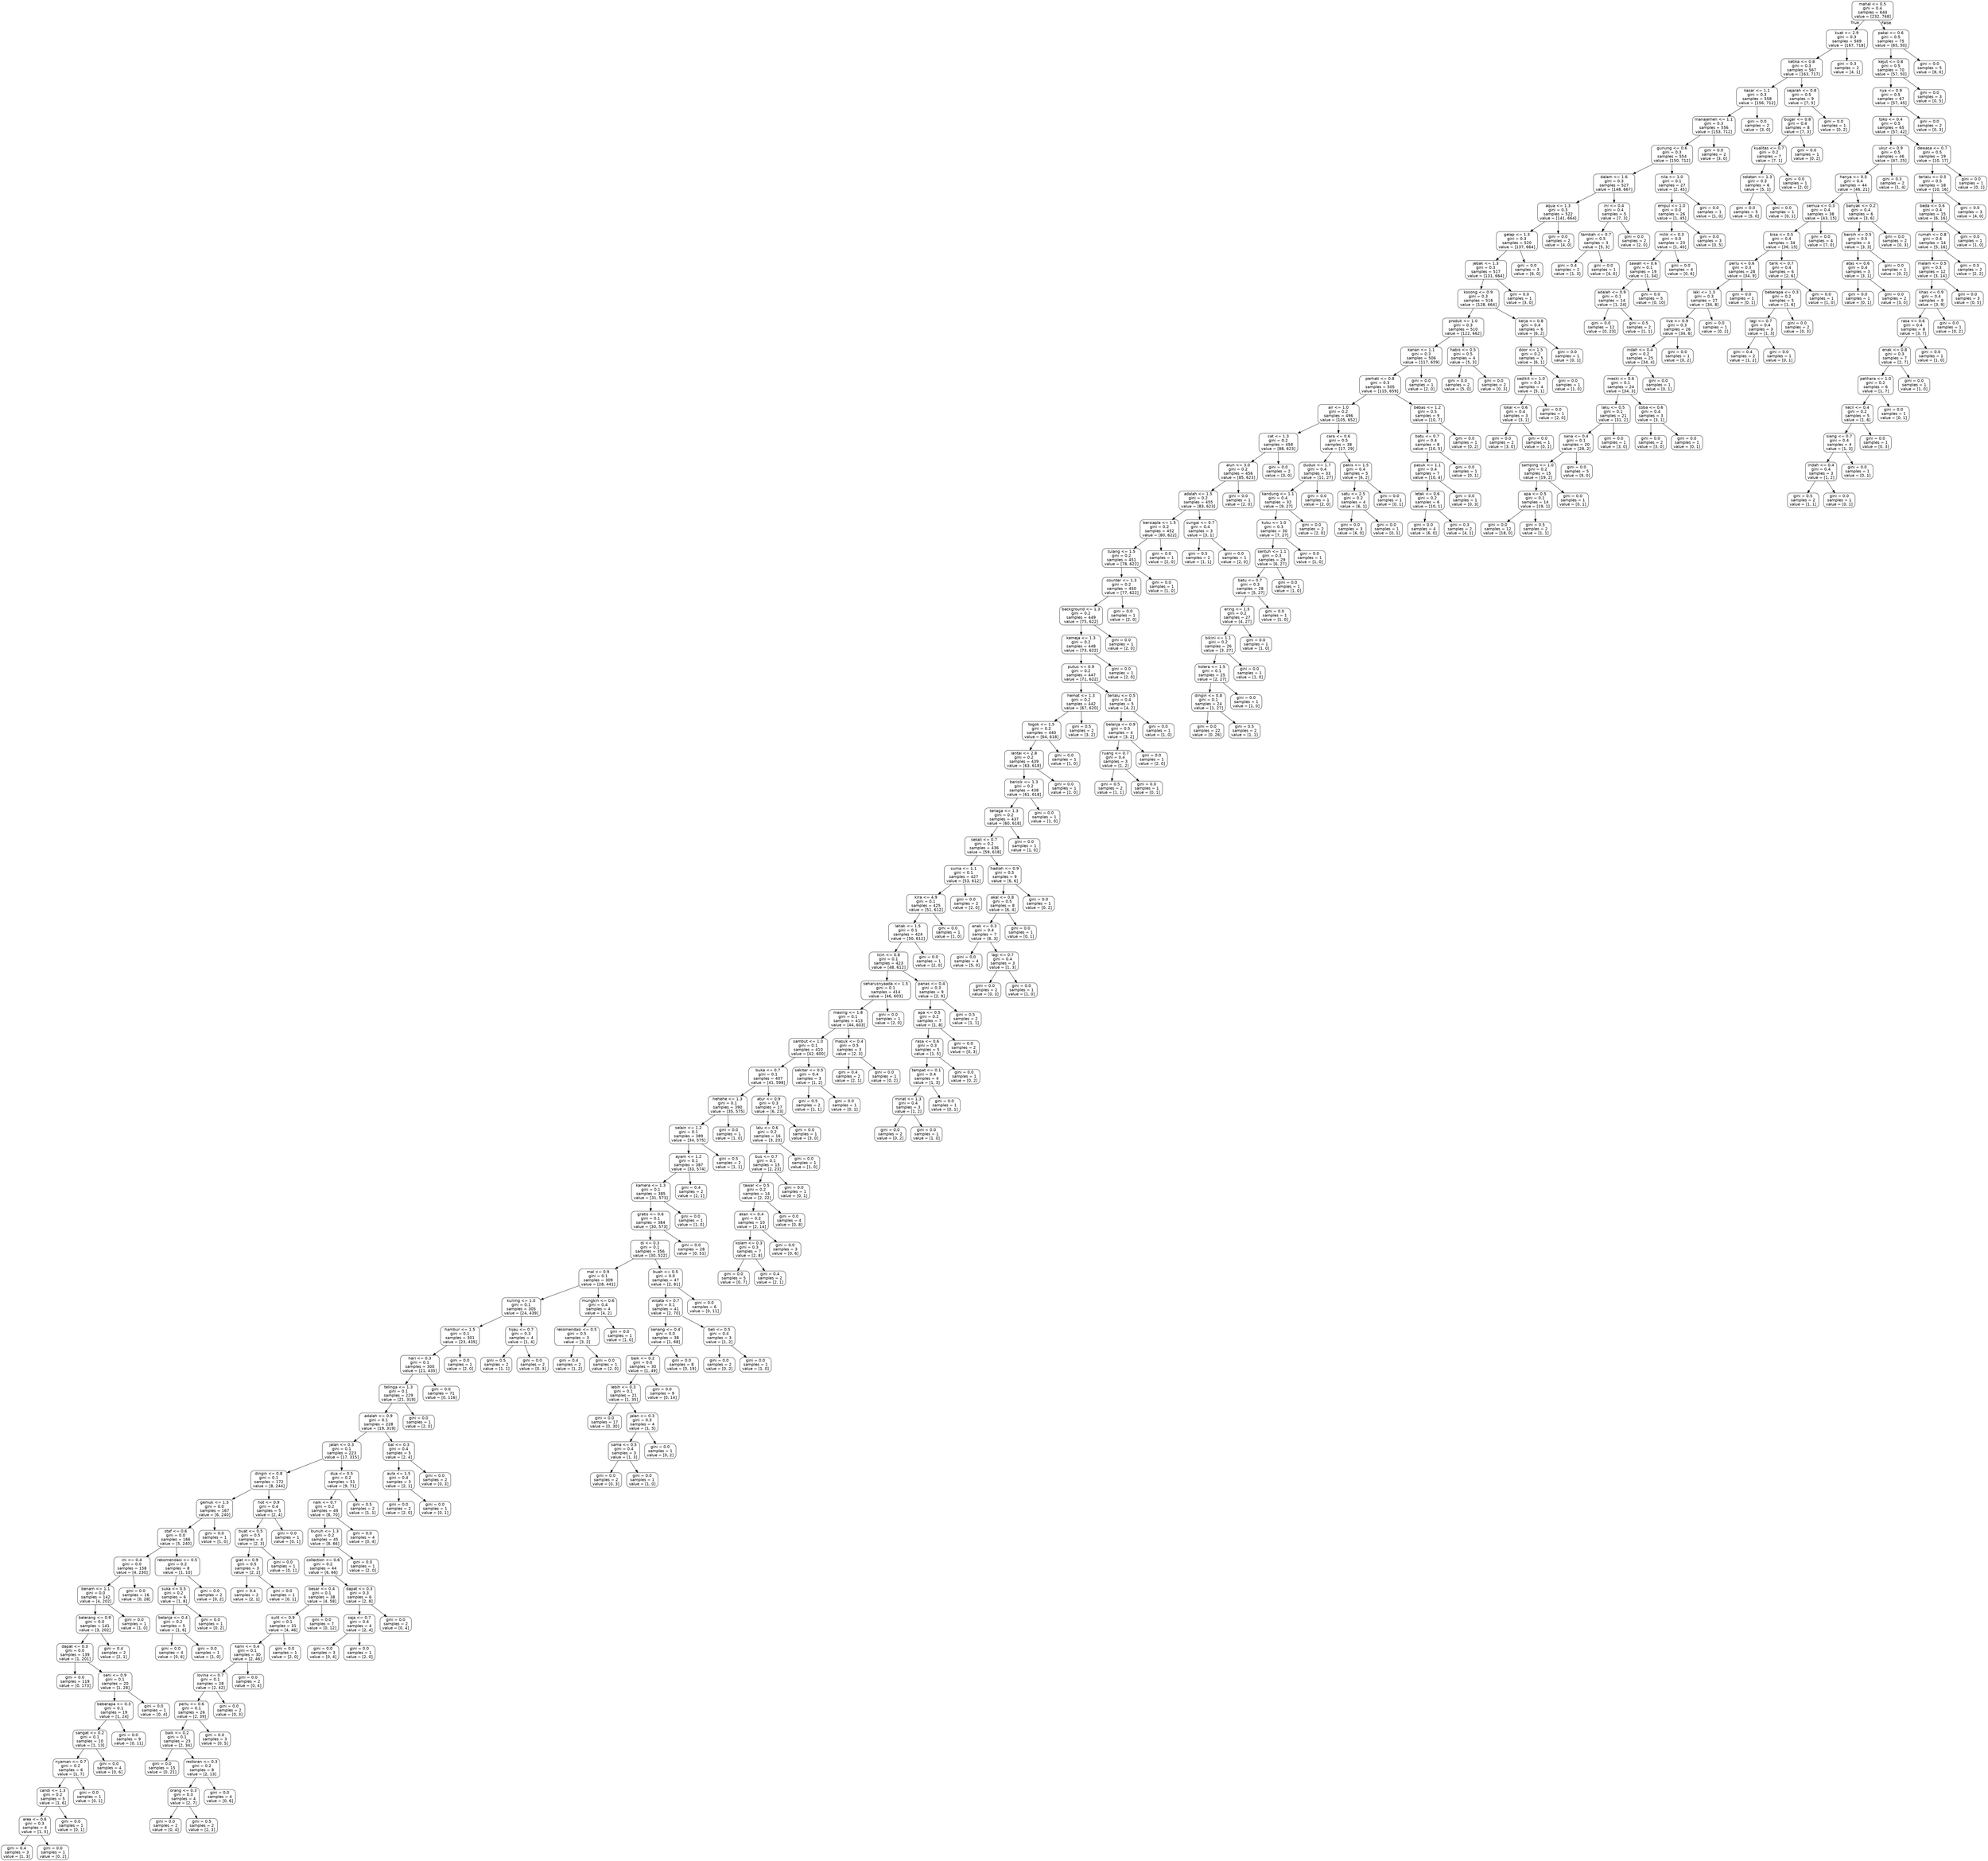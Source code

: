 digraph Tree {
node [shape=box, style="rounded", color="black", fontname=helvetica] ;
edge [fontname=helvetica] ;
0 [label="mahal <= 0.5\ngini = 0.4\nsamples = 644\nvalue = [232, 768]"] ;
1 [label="kuat <= 2.9\ngini = 0.3\nsamples = 569\nvalue = [167, 718]"] ;
0 -> 1 [labeldistance=2.5, labelangle=45, headlabel="True"] ;
2 [label="ketika <= 0.8\ngini = 0.3\nsamples = 567\nvalue = [163, 717]"] ;
1 -> 2 ;
3 [label="kasar <= 1.1\ngini = 0.3\nsamples = 558\nvalue = [156, 712]"] ;
2 -> 3 ;
4 [label="manajemen <= 1.1\ngini = 0.3\nsamples = 556\nvalue = [153, 712]"] ;
3 -> 4 ;
5 [label="gunung <= 0.6\ngini = 0.3\nsamples = 554\nvalue = [150, 712]"] ;
4 -> 5 ;
6 [label="dalam <= 1.6\ngini = 0.3\nsamples = 527\nvalue = [148, 667]"] ;
5 -> 6 ;
7 [label="aqua <= 1.3\ngini = 0.3\nsamples = 522\nvalue = [141, 664]"] ;
6 -> 7 ;
8 [label="gelap <= 1.3\ngini = 0.3\nsamples = 520\nvalue = [137, 664]"] ;
7 -> 8 ;
9 [label="jebak <= 1.3\ngini = 0.3\nsamples = 517\nvalue = [131, 664]"] ;
8 -> 9 ;
10 [label="kosong <= 0.9\ngini = 0.3\nsamples = 516\nvalue = [128, 664]"] ;
9 -> 10 ;
11 [label="produk <= 1.0\ngini = 0.3\nsamples = 510\nvalue = [122, 662]"] ;
10 -> 11 ;
12 [label="kanan <= 1.1\ngini = 0.3\nsamples = 506\nvalue = [117, 659]"] ;
11 -> 12 ;
13 [label="perhati <= 0.8\ngini = 0.3\nsamples = 505\nvalue = [115, 659]"] ;
12 -> 13 ;
14 [label="air <= 1.0\ngini = 0.2\nsamples = 496\nvalue = [105, 652]"] ;
13 -> 14 ;
15 [label="cat <= 1.3\ngini = 0.2\nsamples = 458\nvalue = [88, 623]"] ;
14 -> 15 ;
16 [label="alun <= 3.0\ngini = 0.2\nsamples = 456\nvalue = [85, 623]"] ;
15 -> 16 ;
17 [label="adalah <= 1.5\ngini = 0.2\nsamples = 455\nvalue = [83, 623]"] ;
16 -> 17 ;
18 [label="bersiapla <= 1.5\ngini = 0.2\nsamples = 452\nvalue = [80, 622]"] ;
17 -> 18 ;
19 [label="tulang <= 1.5\ngini = 0.2\nsamples = 451\nvalue = [78, 622]"] ;
18 -> 19 ;
20 [label="counter <= 1.3\ngini = 0.2\nsamples = 450\nvalue = [77, 622]"] ;
19 -> 20 ;
21 [label="background <= 1.3\ngini = 0.2\nsamples = 449\nvalue = [75, 622]"] ;
20 -> 21 ;
22 [label="kemeja <= 1.3\ngini = 0.2\nsamples = 448\nvalue = [73, 622]"] ;
21 -> 22 ;
23 [label="putus <= 0.9\ngini = 0.2\nsamples = 447\nvalue = [71, 622]"] ;
22 -> 23 ;
24 [label="hemat <= 1.3\ngini = 0.2\nsamples = 442\nvalue = [67, 620]"] ;
23 -> 24 ;
25 [label="togok <= 1.5\ngini = 0.2\nsamples = 440\nvalue = [64, 618]"] ;
24 -> 25 ;
26 [label="lantai <= 2.8\ngini = 0.2\nsamples = 439\nvalue = [63, 618]"] ;
25 -> 26 ;
27 [label="berisik <= 1.3\ngini = 0.2\nsamples = 438\nvalue = [61, 618]"] ;
26 -> 27 ;
28 [label="tenaga <= 1.3\ngini = 0.2\nsamples = 437\nvalue = [60, 618]"] ;
27 -> 28 ;
29 [label="sekali <= 0.7\ngini = 0.2\nsamples = 436\nvalue = [59, 618]"] ;
28 -> 29 ;
30 [label="cuma <= 1.1\ngini = 0.1\nsamples = 427\nvalue = [53, 612]"] ;
29 -> 30 ;
31 [label="kira <= 4.9\ngini = 0.1\nsamples = 425\nvalue = [51, 612]"] ;
30 -> 31 ;
32 [label="lahak <= 1.5\ngini = 0.1\nsamples = 424\nvalue = [50, 612]"] ;
31 -> 32 ;
33 [label="licin <= 0.8\ngini = 0.1\nsamples = 423\nvalue = [48, 612]"] ;
32 -> 33 ;
34 [label="seharusnyaada <= 1.5\ngini = 0.1\nsamples = 414\nvalue = [46, 603]"] ;
33 -> 34 ;
35 [label="masing <= 1.8\ngini = 0.1\nsamples = 413\nvalue = [44, 603]"] ;
34 -> 35 ;
36 [label="sambut <= 1.0\ngini = 0.1\nsamples = 410\nvalue = [42, 600]"] ;
35 -> 36 ;
37 [label="buka <= 0.7\ngini = 0.1\nsamples = 407\nvalue = [41, 598]"] ;
36 -> 37 ;
38 [label="hehehe <= 1.3\ngini = 0.1\nsamples = 390\nvalue = [35, 575]"] ;
37 -> 38 ;
39 [label="selain <= 1.2\ngini = 0.1\nsamples = 389\nvalue = [34, 575]"] ;
38 -> 39 ;
40 [label="ayam <= 1.2\ngini = 0.1\nsamples = 387\nvalue = [33, 574]"] ;
39 -> 40 ;
41 [label="kamera <= 1.3\ngini = 0.1\nsamples = 385\nvalue = [31, 573]"] ;
40 -> 41 ;
42 [label="gratis <= 0.6\ngini = 0.1\nsamples = 384\nvalue = [30, 573]"] ;
41 -> 42 ;
43 [label="di <= 0.3\ngini = 0.1\nsamples = 356\nvalue = [30, 522]"] ;
42 -> 43 ;
44 [label="mal <= 0.9\ngini = 0.1\nsamples = 309\nvalue = [28, 441]"] ;
43 -> 44 ;
45 [label="kuning <= 1.0\ngini = 0.1\nsamples = 305\nvalue = [24, 439]"] ;
44 -> 45 ;
46 [label="hambur <= 1.5\ngini = 0.1\nsamples = 301\nvalue = [23, 435]"] ;
45 -> 46 ;
47 [label="hari <= 0.3\ngini = 0.1\nsamples = 300\nvalue = [21, 435]"] ;
46 -> 47 ;
48 [label="telinga <= 1.3\ngini = 0.1\nsamples = 229\nvalue = [21, 319]"] ;
47 -> 48 ;
49 [label="adalah <= 0.9\ngini = 0.1\nsamples = 228\nvalue = [19, 319]"] ;
48 -> 49 ;
50 [label="jalan <= 0.3\ngini = 0.1\nsamples = 223\nvalue = [17, 315]"] ;
49 -> 50 ;
51 [label="dingin <= 0.8\ngini = 0.1\nsamples = 172\nvalue = [8, 244]"] ;
50 -> 51 ;
52 [label="gemuk <= 1.5\ngini = 0.0\nsamples = 167\nvalue = [6, 240]"] ;
51 -> 52 ;
53 [label="staf <= 0.6\ngini = 0.0\nsamples = 166\nvalue = [5, 240]"] ;
52 -> 53 ;
54 [label="ini <= 0.4\ngini = 0.0\nsamples = 158\nvalue = [4, 230]"] ;
53 -> 54 ;
55 [label="benam <= 1.1\ngini = 0.0\nsamples = 142\nvalue = [4, 202]"] ;
54 -> 55 ;
56 [label="belerang <= 0.9\ngini = 0.0\nsamples = 141\nvalue = [3, 202]"] ;
55 -> 56 ;
57 [label="dapat <= 0.3\ngini = 0.0\nsamples = 139\nvalue = [1, 201]"] ;
56 -> 57 ;
58 [label="gini = 0.0\nsamples = 119\nvalue = [0, 173]"] ;
57 -> 58 ;
59 [label="seni <= 0.9\ngini = 0.1\nsamples = 20\nvalue = [1, 28]"] ;
57 -> 59 ;
60 [label="beberapa <= 0.3\ngini = 0.1\nsamples = 19\nvalue = [1, 24]"] ;
59 -> 60 ;
61 [label="sangat <= 0.2\ngini = 0.1\nsamples = 10\nvalue = [1, 13]"] ;
60 -> 61 ;
62 [label="nyaman <= 0.7\ngini = 0.2\nsamples = 6\nvalue = [1, 7]"] ;
61 -> 62 ;
63 [label="candi <= 1.3\ngini = 0.2\nsamples = 5\nvalue = [1, 6]"] ;
62 -> 63 ;
64 [label="area <= 0.6\ngini = 0.3\nsamples = 4\nvalue = [1, 5]"] ;
63 -> 64 ;
65 [label="gini = 0.4\nsamples = 3\nvalue = [1, 3]"] ;
64 -> 65 ;
66 [label="gini = 0.0\nsamples = 1\nvalue = [0, 2]"] ;
64 -> 66 ;
67 [label="gini = 0.0\nsamples = 1\nvalue = [0, 1]"] ;
63 -> 67 ;
68 [label="gini = 0.0\nsamples = 1\nvalue = [0, 1]"] ;
62 -> 68 ;
69 [label="gini = 0.0\nsamples = 4\nvalue = [0, 6]"] ;
61 -> 69 ;
70 [label="gini = 0.0\nsamples = 9\nvalue = [0, 11]"] ;
60 -> 70 ;
71 [label="gini = 0.0\nsamples = 1\nvalue = [0, 4]"] ;
59 -> 71 ;
72 [label="gini = 0.4\nsamples = 2\nvalue = [2, 1]"] ;
56 -> 72 ;
73 [label="gini = 0.0\nsamples = 1\nvalue = [1, 0]"] ;
55 -> 73 ;
74 [label="gini = 0.0\nsamples = 16\nvalue = [0, 28]"] ;
54 -> 74 ;
75 [label="rekomendasi <= 0.5\ngini = 0.2\nsamples = 8\nvalue = [1, 10]"] ;
53 -> 75 ;
76 [label="suka <= 0.5\ngini = 0.2\nsamples = 6\nvalue = [1, 8]"] ;
75 -> 76 ;
77 [label="belanja <= 0.4\ngini = 0.2\nsamples = 5\nvalue = [1, 6]"] ;
76 -> 77 ;
78 [label="gini = 0.0\nsamples = 4\nvalue = [0, 6]"] ;
77 -> 78 ;
79 [label="gini = 0.0\nsamples = 1\nvalue = [1, 0]"] ;
77 -> 79 ;
80 [label="gini = 0.0\nsamples = 1\nvalue = [0, 2]"] ;
76 -> 80 ;
81 [label="gini = 0.0\nsamples = 2\nvalue = [0, 2]"] ;
75 -> 81 ;
82 [label="gini = 0.0\nsamples = 1\nvalue = [1, 0]"] ;
52 -> 82 ;
83 [label="hot <= 0.9\ngini = 0.4\nsamples = 5\nvalue = [2, 4]"] ;
51 -> 83 ;
84 [label="buat <= 0.5\ngini = 0.5\nsamples = 4\nvalue = [2, 3]"] ;
83 -> 84 ;
85 [label="giat <= 0.9\ngini = 0.5\nsamples = 3\nvalue = [2, 2]"] ;
84 -> 85 ;
86 [label="gini = 0.4\nsamples = 2\nvalue = [2, 1]"] ;
85 -> 86 ;
87 [label="gini = 0.0\nsamples = 1\nvalue = [0, 1]"] ;
85 -> 87 ;
88 [label="gini = 0.0\nsamples = 1\nvalue = [0, 1]"] ;
84 -> 88 ;
89 [label="gini = 0.0\nsamples = 1\nvalue = [0, 1]"] ;
83 -> 89 ;
90 [label="dua <= 0.5\ngini = 0.2\nsamples = 51\nvalue = [9, 71]"] ;
50 -> 90 ;
91 [label="naik <= 0.7\ngini = 0.2\nsamples = 49\nvalue = [8, 70]"] ;
90 -> 91 ;
92 [label="bunuh <= 1.3\ngini = 0.2\nsamples = 45\nvalue = [8, 66]"] ;
91 -> 92 ;
93 [label="collection <= 0.6\ngini = 0.2\nsamples = 44\nvalue = [6, 66]"] ;
92 -> 93 ;
94 [label="besar <= 0.4\ngini = 0.1\nsamples = 38\nvalue = [4, 58]"] ;
93 -> 94 ;
95 [label="sulit <= 0.9\ngini = 0.1\nsamples = 31\nvalue = [4, 46]"] ;
94 -> 95 ;
96 [label="kami <= 0.4\ngini = 0.1\nsamples = 30\nvalue = [2, 46]"] ;
95 -> 96 ;
97 [label="lovina <= 0.7\ngini = 0.1\nsamples = 28\nvalue = [2, 42]"] ;
96 -> 97 ;
98 [label="perlu <= 0.6\ngini = 0.1\nsamples = 26\nvalue = [2, 39]"] ;
97 -> 98 ;
99 [label="baik <= 0.2\ngini = 0.1\nsamples = 23\nvalue = [2, 34]"] ;
98 -> 99 ;
100 [label="gini = 0.0\nsamples = 15\nvalue = [0, 21]"] ;
99 -> 100 ;
101 [label="restoran <= 0.3\ngini = 0.2\nsamples = 8\nvalue = [2, 13]"] ;
99 -> 101 ;
102 [label="orang <= 0.3\ngini = 0.3\nsamples = 4\nvalue = [2, 7]"] ;
101 -> 102 ;
103 [label="gini = 0.0\nsamples = 2\nvalue = [0, 4]"] ;
102 -> 103 ;
104 [label="gini = 0.5\nsamples = 2\nvalue = [2, 3]"] ;
102 -> 104 ;
105 [label="gini = 0.0\nsamples = 4\nvalue = [0, 6]"] ;
101 -> 105 ;
106 [label="gini = 0.0\nsamples = 3\nvalue = [0, 5]"] ;
98 -> 106 ;
107 [label="gini = 0.0\nsamples = 2\nvalue = [0, 3]"] ;
97 -> 107 ;
108 [label="gini = 0.0\nsamples = 2\nvalue = [0, 4]"] ;
96 -> 108 ;
109 [label="gini = 0.0\nsamples = 1\nvalue = [2, 0]"] ;
95 -> 109 ;
110 [label="gini = 0.0\nsamples = 7\nvalue = [0, 12]"] ;
94 -> 110 ;
111 [label="dapat <= 0.3\ngini = 0.3\nsamples = 6\nvalue = [2, 8]"] ;
93 -> 111 ;
112 [label="saja <= 0.7\ngini = 0.4\nsamples = 4\nvalue = [2, 4]"] ;
111 -> 112 ;
113 [label="gini = 0.0\nsamples = 3\nvalue = [0, 4]"] ;
112 -> 113 ;
114 [label="gini = 0.0\nsamples = 1\nvalue = [2, 0]"] ;
112 -> 114 ;
115 [label="gini = 0.0\nsamples = 2\nvalue = [0, 4]"] ;
111 -> 115 ;
116 [label="gini = 0.0\nsamples = 1\nvalue = [2, 0]"] ;
92 -> 116 ;
117 [label="gini = 0.0\nsamples = 4\nvalue = [0, 4]"] ;
91 -> 117 ;
118 [label="gini = 0.5\nsamples = 2\nvalue = [1, 1]"] ;
90 -> 118 ;
119 [label="bal <= 0.3\ngini = 0.4\nsamples = 5\nvalue = [2, 4]"] ;
49 -> 119 ;
120 [label="aula <= 1.5\ngini = 0.4\nsamples = 3\nvalue = [2, 1]"] ;
119 -> 120 ;
121 [label="gini = 0.0\nsamples = 2\nvalue = [2, 0]"] ;
120 -> 121 ;
122 [label="gini = 0.0\nsamples = 1\nvalue = [0, 1]"] ;
120 -> 122 ;
123 [label="gini = 0.0\nsamples = 2\nvalue = [0, 3]"] ;
119 -> 123 ;
124 [label="gini = 0.0\nsamples = 1\nvalue = [2, 0]"] ;
48 -> 124 ;
125 [label="gini = 0.0\nsamples = 71\nvalue = [0, 116]"] ;
47 -> 125 ;
126 [label="gini = 0.0\nsamples = 1\nvalue = [2, 0]"] ;
46 -> 126 ;
127 [label="hijau <= 0.7\ngini = 0.3\nsamples = 4\nvalue = [1, 4]"] ;
45 -> 127 ;
128 [label="gini = 0.5\nsamples = 2\nvalue = [1, 1]"] ;
127 -> 128 ;
129 [label="gini = 0.0\nsamples = 2\nvalue = [0, 3]"] ;
127 -> 129 ;
130 [label="mungkin <= 0.6\ngini = 0.4\nsamples = 4\nvalue = [4, 2]"] ;
44 -> 130 ;
131 [label="rekomendasi <= 0.5\ngini = 0.5\nsamples = 3\nvalue = [3, 2]"] ;
130 -> 131 ;
132 [label="gini = 0.4\nsamples = 2\nvalue = [1, 2]"] ;
131 -> 132 ;
133 [label="gini = 0.0\nsamples = 1\nvalue = [2, 0]"] ;
131 -> 133 ;
134 [label="gini = 0.0\nsamples = 1\nvalue = [1, 0]"] ;
130 -> 134 ;
135 [label="buah <= 0.5\ngini = 0.0\nsamples = 47\nvalue = [2, 81]"] ;
43 -> 135 ;
136 [label="wisata <= 0.7\ngini = 0.1\nsamples = 41\nvalue = [2, 70]"] ;
135 -> 136 ;
137 [label="senang <= 0.4\ngini = 0.0\nsamples = 38\nvalue = [1, 68]"] ;
136 -> 137 ;
138 [label="baik <= 0.2\ngini = 0.0\nsamples = 30\nvalue = [1, 49]"] ;
137 -> 138 ;
139 [label="lebih <= 0.3\ngini = 0.1\nsamples = 21\nvalue = [1, 35]"] ;
138 -> 139 ;
140 [label="gini = 0.0\nsamples = 17\nvalue = [0, 30]"] ;
139 -> 140 ;
141 [label="jalan <= 0.3\ngini = 0.3\nsamples = 4\nvalue = [1, 5]"] ;
139 -> 141 ;
142 [label="sama <= 0.5\ngini = 0.4\nsamples = 3\nvalue = [1, 3]"] ;
141 -> 142 ;
143 [label="gini = 0.0\nsamples = 2\nvalue = [0, 3]"] ;
142 -> 143 ;
144 [label="gini = 0.0\nsamples = 1\nvalue = [1, 0]"] ;
142 -> 144 ;
145 [label="gini = 0.0\nsamples = 1\nvalue = [0, 2]"] ;
141 -> 145 ;
146 [label="gini = 0.0\nsamples = 9\nvalue = [0, 14]"] ;
138 -> 146 ;
147 [label="gini = 0.0\nsamples = 8\nvalue = [0, 19]"] ;
137 -> 147 ;
148 [label="beli <= 0.5\ngini = 0.4\nsamples = 3\nvalue = [1, 2]"] ;
136 -> 148 ;
149 [label="gini = 0.0\nsamples = 2\nvalue = [0, 2]"] ;
148 -> 149 ;
150 [label="gini = 0.0\nsamples = 1\nvalue = [1, 0]"] ;
148 -> 150 ;
151 [label="gini = 0.0\nsamples = 6\nvalue = [0, 11]"] ;
135 -> 151 ;
152 [label="gini = 0.0\nsamples = 28\nvalue = [0, 51]"] ;
42 -> 152 ;
153 [label="gini = 0.0\nsamples = 1\nvalue = [1, 0]"] ;
41 -> 153 ;
154 [label="gini = 0.4\nsamples = 2\nvalue = [2, 1]"] ;
40 -> 154 ;
155 [label="gini = 0.5\nsamples = 2\nvalue = [1, 1]"] ;
39 -> 155 ;
156 [label="gini = 0.0\nsamples = 1\nvalue = [1, 0]"] ;
38 -> 156 ;
157 [label="atur <= 0.9\ngini = 0.3\nsamples = 17\nvalue = [6, 23]"] ;
37 -> 157 ;
158 [label="lalu <= 0.6\ngini = 0.2\nsamples = 16\nvalue = [3, 23]"] ;
157 -> 158 ;
159 [label="bus <= 0.7\ngini = 0.1\nsamples = 15\nvalue = [2, 23]"] ;
158 -> 159 ;
160 [label="tawar <= 0.5\ngini = 0.2\nsamples = 14\nvalue = [2, 22]"] ;
159 -> 160 ;
161 [label="akan <= 0.4\ngini = 0.2\nsamples = 10\nvalue = [2, 14]"] ;
160 -> 161 ;
162 [label="kolam <= 0.3\ngini = 0.3\nsamples = 7\nvalue = [2, 8]"] ;
161 -> 162 ;
163 [label="gini = 0.0\nsamples = 5\nvalue = [0, 7]"] ;
162 -> 163 ;
164 [label="gini = 0.4\nsamples = 2\nvalue = [2, 1]"] ;
162 -> 164 ;
165 [label="gini = 0.0\nsamples = 3\nvalue = [0, 6]"] ;
161 -> 165 ;
166 [label="gini = 0.0\nsamples = 4\nvalue = [0, 8]"] ;
160 -> 166 ;
167 [label="gini = 0.0\nsamples = 1\nvalue = [0, 1]"] ;
159 -> 167 ;
168 [label="gini = 0.0\nsamples = 1\nvalue = [1, 0]"] ;
158 -> 168 ;
169 [label="gini = 0.0\nsamples = 1\nvalue = [3, 0]"] ;
157 -> 169 ;
170 [label="sekitar <= 0.5\ngini = 0.4\nsamples = 3\nvalue = [1, 2]"] ;
36 -> 170 ;
171 [label="gini = 0.5\nsamples = 2\nvalue = [1, 1]"] ;
170 -> 171 ;
172 [label="gini = 0.0\nsamples = 1\nvalue = [0, 1]"] ;
170 -> 172 ;
173 [label="masuk <= 0.4\ngini = 0.5\nsamples = 3\nvalue = [2, 3]"] ;
35 -> 173 ;
174 [label="gini = 0.4\nsamples = 2\nvalue = [2, 1]"] ;
173 -> 174 ;
175 [label="gini = 0.0\nsamples = 1\nvalue = [0, 2]"] ;
173 -> 175 ;
176 [label="gini = 0.0\nsamples = 1\nvalue = [2, 0]"] ;
34 -> 176 ;
177 [label="panas <= 0.4\ngini = 0.3\nsamples = 9\nvalue = [2, 9]"] ;
33 -> 177 ;
178 [label="apa <= 0.5\ngini = 0.2\nsamples = 7\nvalue = [1, 8]"] ;
177 -> 178 ;
179 [label="rasa <= 0.6\ngini = 0.3\nsamples = 5\nvalue = [1, 5]"] ;
178 -> 179 ;
180 [label="tempat <= 0.1\ngini = 0.4\nsamples = 4\nvalue = [1, 3]"] ;
179 -> 180 ;
181 [label="minat <= 1.3\ngini = 0.4\nsamples = 3\nvalue = [1, 2]"] ;
180 -> 181 ;
182 [label="gini = 0.0\nsamples = 2\nvalue = [0, 2]"] ;
181 -> 182 ;
183 [label="gini = 0.0\nsamples = 1\nvalue = [1, 0]"] ;
181 -> 183 ;
184 [label="gini = 0.0\nsamples = 1\nvalue = [0, 1]"] ;
180 -> 184 ;
185 [label="gini = 0.0\nsamples = 1\nvalue = [0, 2]"] ;
179 -> 185 ;
186 [label="gini = 0.0\nsamples = 2\nvalue = [0, 3]"] ;
178 -> 186 ;
187 [label="gini = 0.5\nsamples = 2\nvalue = [1, 1]"] ;
177 -> 187 ;
188 [label="gini = 0.0\nsamples = 1\nvalue = [2, 0]"] ;
32 -> 188 ;
189 [label="gini = 0.0\nsamples = 1\nvalue = [1, 0]"] ;
31 -> 189 ;
190 [label="gini = 0.0\nsamples = 2\nvalue = [2, 0]"] ;
30 -> 190 ;
191 [label="hadiah <= 0.9\ngini = 0.5\nsamples = 9\nvalue = [6, 6]"] ;
29 -> 191 ;
192 [label="akal <= 0.8\ngini = 0.5\nsamples = 8\nvalue = [6, 4]"] ;
191 -> 192 ;
193 [label="anak <= 0.3\ngini = 0.4\nsamples = 7\nvalue = [6, 3]"] ;
192 -> 193 ;
194 [label="gini = 0.0\nsamples = 4\nvalue = [5, 0]"] ;
193 -> 194 ;
195 [label="lagi <= 0.7\ngini = 0.4\nsamples = 3\nvalue = [1, 3]"] ;
193 -> 195 ;
196 [label="gini = 0.0\nsamples = 2\nvalue = [0, 3]"] ;
195 -> 196 ;
197 [label="gini = 0.0\nsamples = 1\nvalue = [1, 0]"] ;
195 -> 197 ;
198 [label="gini = 0.0\nsamples = 1\nvalue = [0, 1]"] ;
192 -> 198 ;
199 [label="gini = 0.0\nsamples = 1\nvalue = [0, 2]"] ;
191 -> 199 ;
200 [label="gini = 0.0\nsamples = 1\nvalue = [1, 0]"] ;
28 -> 200 ;
201 [label="gini = 0.0\nsamples = 1\nvalue = [1, 0]"] ;
27 -> 201 ;
202 [label="gini = 0.0\nsamples = 1\nvalue = [2, 0]"] ;
26 -> 202 ;
203 [label="gini = 0.0\nsamples = 1\nvalue = [1, 0]"] ;
25 -> 203 ;
204 [label="gini = 0.5\nsamples = 2\nvalue = [3, 2]"] ;
24 -> 204 ;
205 [label="terlalu <= 0.5\ngini = 0.4\nsamples = 5\nvalue = [4, 2]"] ;
23 -> 205 ;
206 [label="belanja <= 0.9\ngini = 0.5\nsamples = 4\nvalue = [3, 2]"] ;
205 -> 206 ;
207 [label="ruang <= 0.7\ngini = 0.4\nsamples = 3\nvalue = [1, 2]"] ;
206 -> 207 ;
208 [label="gini = 0.5\nsamples = 2\nvalue = [1, 1]"] ;
207 -> 208 ;
209 [label="gini = 0.0\nsamples = 1\nvalue = [0, 1]"] ;
207 -> 209 ;
210 [label="gini = 0.0\nsamples = 1\nvalue = [2, 0]"] ;
206 -> 210 ;
211 [label="gini = 0.0\nsamples = 1\nvalue = [1, 0]"] ;
205 -> 211 ;
212 [label="gini = 0.0\nsamples = 1\nvalue = [2, 0]"] ;
22 -> 212 ;
213 [label="gini = 0.0\nsamples = 1\nvalue = [2, 0]"] ;
21 -> 213 ;
214 [label="gini = 0.0\nsamples = 1\nvalue = [2, 0]"] ;
20 -> 214 ;
215 [label="gini = 0.0\nsamples = 1\nvalue = [1, 0]"] ;
19 -> 215 ;
216 [label="gini = 0.0\nsamples = 1\nvalue = [2, 0]"] ;
18 -> 216 ;
217 [label="sungai <= 0.7\ngini = 0.4\nsamples = 3\nvalue = [3, 1]"] ;
17 -> 217 ;
218 [label="gini = 0.5\nsamples = 2\nvalue = [1, 1]"] ;
217 -> 218 ;
219 [label="gini = 0.0\nsamples = 1\nvalue = [2, 0]"] ;
217 -> 219 ;
220 [label="gini = 0.0\nsamples = 1\nvalue = [2, 0]"] ;
16 -> 220 ;
221 [label="gini = 0.0\nsamples = 2\nvalue = [3, 0]"] ;
15 -> 221 ;
222 [label="cara <= 0.6\ngini = 0.5\nsamples = 38\nvalue = [17, 29]"] ;
14 -> 222 ;
223 [label="duduk <= 1.7\ngini = 0.4\nsamples = 33\nvalue = [11, 27]"] ;
222 -> 223 ;
224 [label="kandung <= 1.1\ngini = 0.4\nsamples = 32\nvalue = [9, 27]"] ;
223 -> 224 ;
225 [label="kuku <= 1.0\ngini = 0.3\nsamples = 30\nvalue = [7, 27]"] ;
224 -> 225 ;
226 [label="sentuh <= 1.1\ngini = 0.3\nsamples = 29\nvalue = [6, 27]"] ;
225 -> 226 ;
227 [label="batu <= 0.7\ngini = 0.3\nsamples = 28\nvalue = [5, 27]"] ;
226 -> 227 ;
228 [label="ering <= 1.5\ngini = 0.2\nsamples = 27\nvalue = [4, 27]"] ;
227 -> 228 ;
229 [label="bikini <= 1.1\ngini = 0.2\nsamples = 26\nvalue = [3, 27]"] ;
228 -> 229 ;
230 [label="kolera <= 1.5\ngini = 0.1\nsamples = 25\nvalue = [2, 27]"] ;
229 -> 230 ;
231 [label="dingin <= 0.8\ngini = 0.1\nsamples = 24\nvalue = [1, 27]"] ;
230 -> 231 ;
232 [label="gini = 0.0\nsamples = 22\nvalue = [0, 26]"] ;
231 -> 232 ;
233 [label="gini = 0.5\nsamples = 2\nvalue = [1, 1]"] ;
231 -> 233 ;
234 [label="gini = 0.0\nsamples = 1\nvalue = [1, 0]"] ;
230 -> 234 ;
235 [label="gini = 0.0\nsamples = 1\nvalue = [1, 0]"] ;
229 -> 235 ;
236 [label="gini = 0.0\nsamples = 1\nvalue = [1, 0]"] ;
228 -> 236 ;
237 [label="gini = 0.0\nsamples = 1\nvalue = [1, 0]"] ;
227 -> 237 ;
238 [label="gini = 0.0\nsamples = 1\nvalue = [1, 0]"] ;
226 -> 238 ;
239 [label="gini = 0.0\nsamples = 1\nvalue = [1, 0]"] ;
225 -> 239 ;
240 [label="gini = 0.0\nsamples = 2\nvalue = [2, 0]"] ;
224 -> 240 ;
241 [label="gini = 0.0\nsamples = 1\nvalue = [2, 0]"] ;
223 -> 241 ;
242 [label="pakis <= 1.5\ngini = 0.4\nsamples = 5\nvalue = [6, 2]"] ;
222 -> 242 ;
243 [label="satu <= 2.5\ngini = 0.2\nsamples = 4\nvalue = [6, 1]"] ;
242 -> 243 ;
244 [label="gini = 0.0\nsamples = 3\nvalue = [6, 0]"] ;
243 -> 244 ;
245 [label="gini = 0.0\nsamples = 1\nvalue = [0, 1]"] ;
243 -> 245 ;
246 [label="gini = 0.0\nsamples = 1\nvalue = [0, 1]"] ;
242 -> 246 ;
247 [label="bebas <= 1.2\ngini = 0.5\nsamples = 9\nvalue = [10, 7]"] ;
13 -> 247 ;
248 [label="batu <= 0.7\ngini = 0.4\nsamples = 8\nvalue = [10, 5]"] ;
247 -> 248 ;
249 [label="pasuk <= 1.1\ngini = 0.4\nsamples = 7\nvalue = [10, 4]"] ;
248 -> 249 ;
250 [label="letak <= 0.6\ngini = 0.2\nsamples = 6\nvalue = [10, 1]"] ;
249 -> 250 ;
251 [label="gini = 0.0\nsamples = 4\nvalue = [6, 0]"] ;
250 -> 251 ;
252 [label="gini = 0.3\nsamples = 2\nvalue = [4, 1]"] ;
250 -> 252 ;
253 [label="gini = 0.0\nsamples = 1\nvalue = [0, 3]"] ;
249 -> 253 ;
254 [label="gini = 0.0\nsamples = 1\nvalue = [0, 1]"] ;
248 -> 254 ;
255 [label="gini = 0.0\nsamples = 1\nvalue = [0, 2]"] ;
247 -> 255 ;
256 [label="gini = 0.0\nsamples = 1\nvalue = [2, 0]"] ;
12 -> 256 ;
257 [label="habis <= 0.5\ngini = 0.5\nsamples = 4\nvalue = [5, 3]"] ;
11 -> 257 ;
258 [label="gini = 0.0\nsamples = 2\nvalue = [5, 0]"] ;
257 -> 258 ;
259 [label="gini = 0.0\nsamples = 2\nvalue = [0, 3]"] ;
257 -> 259 ;
260 [label="kerja <= 0.8\ngini = 0.4\nsamples = 6\nvalue = [6, 2]"] ;
10 -> 260 ;
261 [label="door <= 1.5\ngini = 0.2\nsamples = 5\nvalue = [6, 1]"] ;
260 -> 261 ;
262 [label="sedikit <= 1.0\ngini = 0.3\nsamples = 4\nvalue = [5, 1]"] ;
261 -> 262 ;
263 [label="lokal <= 0.6\ngini = 0.4\nsamples = 3\nvalue = [3, 1]"] ;
262 -> 263 ;
264 [label="gini = 0.0\nsamples = 2\nvalue = [3, 0]"] ;
263 -> 264 ;
265 [label="gini = 0.0\nsamples = 1\nvalue = [0, 1]"] ;
263 -> 265 ;
266 [label="gini = 0.0\nsamples = 1\nvalue = [2, 0]"] ;
262 -> 266 ;
267 [label="gini = 0.0\nsamples = 1\nvalue = [1, 0]"] ;
261 -> 267 ;
268 [label="gini = 0.0\nsamples = 1\nvalue = [0, 1]"] ;
260 -> 268 ;
269 [label="gini = 0.0\nsamples = 1\nvalue = [3, 0]"] ;
9 -> 269 ;
270 [label="gini = 0.0\nsamples = 3\nvalue = [6, 0]"] ;
8 -> 270 ;
271 [label="gini = 0.0\nsamples = 2\nvalue = [4, 0]"] ;
7 -> 271 ;
272 [label="ini <= 0.4\ngini = 0.4\nsamples = 5\nvalue = [7, 3]"] ;
6 -> 272 ;
273 [label="tambah <= 0.7\ngini = 0.5\nsamples = 3\nvalue = [5, 3]"] ;
272 -> 273 ;
274 [label="gini = 0.4\nsamples = 2\nvalue = [1, 3]"] ;
273 -> 274 ;
275 [label="gini = 0.0\nsamples = 1\nvalue = [4, 0]"] ;
273 -> 275 ;
276 [label="gini = 0.0\nsamples = 2\nvalue = [2, 0]"] ;
272 -> 276 ;
277 [label="nila <= 1.0\ngini = 0.1\nsamples = 27\nvalue = [2, 45]"] ;
5 -> 277 ;
278 [label="empul <= 1.0\ngini = 0.0\nsamples = 26\nvalue = [1, 45]"] ;
277 -> 278 ;
279 [label="milik <= 0.3\ngini = 0.0\nsamples = 23\nvalue = [1, 40]"] ;
278 -> 279 ;
280 [label="sawah <= 0.6\ngini = 0.1\nsamples = 19\nvalue = [1, 34]"] ;
279 -> 280 ;
281 [label="adalah <= 0.9\ngini = 0.1\nsamples = 14\nvalue = [1, 24]"] ;
280 -> 281 ;
282 [label="gini = 0.0\nsamples = 12\nvalue = [0, 23]"] ;
281 -> 282 ;
283 [label="gini = 0.5\nsamples = 2\nvalue = [1, 1]"] ;
281 -> 283 ;
284 [label="gini = 0.0\nsamples = 5\nvalue = [0, 10]"] ;
280 -> 284 ;
285 [label="gini = 0.0\nsamples = 4\nvalue = [0, 6]"] ;
279 -> 285 ;
286 [label="gini = 0.0\nsamples = 3\nvalue = [0, 5]"] ;
278 -> 286 ;
287 [label="gini = 0.0\nsamples = 1\nvalue = [1, 0]"] ;
277 -> 287 ;
288 [label="gini = 0.0\nsamples = 2\nvalue = [3, 0]"] ;
4 -> 288 ;
289 [label="gini = 0.0\nsamples = 2\nvalue = [3, 0]"] ;
3 -> 289 ;
290 [label="sejarah <= 0.8\ngini = 0.5\nsamples = 9\nvalue = [7, 5]"] ;
2 -> 290 ;
291 [label="bugar <= 0.8\ngini = 0.4\nsamples = 8\nvalue = [7, 3]"] ;
290 -> 291 ;
292 [label="kualitas <= 0.7\ngini = 0.2\nsamples = 7\nvalue = [7, 1]"] ;
291 -> 292 ;
293 [label="selatan <= 1.3\ngini = 0.3\nsamples = 6\nvalue = [5, 1]"] ;
292 -> 293 ;
294 [label="gini = 0.0\nsamples = 5\nvalue = [5, 0]"] ;
293 -> 294 ;
295 [label="gini = 0.0\nsamples = 1\nvalue = [0, 1]"] ;
293 -> 295 ;
296 [label="gini = 0.0\nsamples = 1\nvalue = [2, 0]"] ;
292 -> 296 ;
297 [label="gini = 0.0\nsamples = 1\nvalue = [0, 2]"] ;
291 -> 297 ;
298 [label="gini = 0.0\nsamples = 1\nvalue = [0, 2]"] ;
290 -> 298 ;
299 [label="gini = 0.3\nsamples = 2\nvalue = [4, 1]"] ;
1 -> 299 ;
300 [label="pakai <= 0.6\ngini = 0.5\nsamples = 75\nvalue = [65, 50]"] ;
0 -> 300 [labeldistance=2.5, labelangle=-45, headlabel="False"] ;
301 [label="kejut <= 0.8\ngini = 0.5\nsamples = 70\nvalue = [57, 50]"] ;
300 -> 301 ;
302 [label="nya <= 0.9\ngini = 0.5\nsamples = 67\nvalue = [57, 45]"] ;
301 -> 302 ;
303 [label="toko <= 0.4\ngini = 0.5\nsamples = 65\nvalue = [57, 42]"] ;
302 -> 303 ;
304 [label="ukur <= 0.9\ngini = 0.5\nsamples = 46\nvalue = [47, 25]"] ;
303 -> 304 ;
305 [label="hanya <= 0.5\ngini = 0.4\nsamples = 44\nvalue = [46, 21]"] ;
304 -> 305 ;
306 [label="semua <= 0.3\ngini = 0.4\nsamples = 38\nvalue = [43, 15]"] ;
305 -> 306 ;
307 [label="bisa <= 0.5\ngini = 0.4\nsamples = 34\nvalue = [36, 15]"] ;
306 -> 307 ;
308 [label="perlu <= 0.6\ngini = 0.3\nsamples = 28\nvalue = [34, 9]"] ;
307 -> 308 ;
309 [label="laki <= 1.3\ngini = 0.3\nsamples = 27\nvalue = [34, 8]"] ;
308 -> 309 ;
310 [label="live <= 0.9\ngini = 0.3\nsamples = 26\nvalue = [34, 6]"] ;
309 -> 310 ;
311 [label="indah <= 0.4\ngini = 0.2\nsamples = 25\nvalue = [34, 4]"] ;
310 -> 311 ;
312 [label="meski <= 0.6\ngini = 0.1\nsamples = 24\nvalue = [34, 3]"] ;
311 -> 312 ;
313 [label="laku <= 0.5\ngini = 0.1\nsamples = 21\nvalue = [31, 2]"] ;
312 -> 313 ;
314 [label="sana <= 0.4\ngini = 0.1\nsamples = 20\nvalue = [28, 2]"] ;
313 -> 314 ;
315 [label="samping <= 1.0\ngini = 0.2\nsamples = 15\nvalue = [19, 2]"] ;
314 -> 315 ;
316 [label="apa <= 0.5\ngini = 0.1\nsamples = 14\nvalue = [19, 1]"] ;
315 -> 316 ;
317 [label="gini = 0.0\nsamples = 12\nvalue = [18, 0]"] ;
316 -> 317 ;
318 [label="gini = 0.5\nsamples = 2\nvalue = [1, 1]"] ;
316 -> 318 ;
319 [label="gini = 0.0\nsamples = 1\nvalue = [0, 1]"] ;
315 -> 319 ;
320 [label="gini = 0.0\nsamples = 5\nvalue = [9, 0]"] ;
314 -> 320 ;
321 [label="gini = 0.0\nsamples = 1\nvalue = [3, 0]"] ;
313 -> 321 ;
322 [label="coba <= 0.6\ngini = 0.4\nsamples = 3\nvalue = [3, 1]"] ;
312 -> 322 ;
323 [label="gini = 0.0\nsamples = 2\nvalue = [3, 0]"] ;
322 -> 323 ;
324 [label="gini = 0.0\nsamples = 1\nvalue = [0, 1]"] ;
322 -> 324 ;
325 [label="gini = 0.0\nsamples = 1\nvalue = [0, 1]"] ;
311 -> 325 ;
326 [label="gini = 0.0\nsamples = 1\nvalue = [0, 2]"] ;
310 -> 326 ;
327 [label="gini = 0.0\nsamples = 1\nvalue = [0, 2]"] ;
309 -> 327 ;
328 [label="gini = 0.0\nsamples = 1\nvalue = [0, 1]"] ;
308 -> 328 ;
329 [label="tarik <= 0.7\ngini = 0.4\nsamples = 6\nvalue = [2, 6]"] ;
307 -> 329 ;
330 [label="beberapa <= 0.3\ngini = 0.2\nsamples = 5\nvalue = [1, 6]"] ;
329 -> 330 ;
331 [label="lagi <= 0.7\ngini = 0.4\nsamples = 3\nvalue = [1, 3]"] ;
330 -> 331 ;
332 [label="gini = 0.4\nsamples = 2\nvalue = [1, 2]"] ;
331 -> 332 ;
333 [label="gini = 0.0\nsamples = 1\nvalue = [0, 1]"] ;
331 -> 333 ;
334 [label="gini = 0.0\nsamples = 2\nvalue = [0, 3]"] ;
330 -> 334 ;
335 [label="gini = 0.0\nsamples = 1\nvalue = [1, 0]"] ;
329 -> 335 ;
336 [label="gini = 0.0\nsamples = 4\nvalue = [7, 0]"] ;
306 -> 336 ;
337 [label="banyak <= 0.2\ngini = 0.4\nsamples = 6\nvalue = [3, 6]"] ;
305 -> 337 ;
338 [label="bersih <= 0.5\ngini = 0.5\nsamples = 4\nvalue = [3, 3]"] ;
337 -> 338 ;
339 [label="atas <= 0.6\ngini = 0.4\nsamples = 3\nvalue = [3, 1]"] ;
338 -> 339 ;
340 [label="gini = 0.0\nsamples = 1\nvalue = [0, 1]"] ;
339 -> 340 ;
341 [label="gini = 0.0\nsamples = 2\nvalue = [3, 0]"] ;
339 -> 341 ;
342 [label="gini = 0.0\nsamples = 1\nvalue = [0, 2]"] ;
338 -> 342 ;
343 [label="gini = 0.0\nsamples = 2\nvalue = [0, 3]"] ;
337 -> 343 ;
344 [label="gini = 0.3\nsamples = 2\nvalue = [1, 4]"] ;
304 -> 344 ;
345 [label="dewasa <= 0.7\ngini = 0.5\nsamples = 19\nvalue = [10, 17]"] ;
303 -> 345 ;
346 [label="terlalu <= 0.5\ngini = 0.5\nsamples = 18\nvalue = [10, 16]"] ;
345 -> 346 ;
347 [label="beda <= 0.6\ngini = 0.4\nsamples = 15\nvalue = [6, 16]"] ;
346 -> 347 ;
348 [label="rumah <= 0.8\ngini = 0.4\nsamples = 14\nvalue = [5, 16]"] ;
347 -> 348 ;
349 [label="malam <= 0.5\ngini = 0.3\nsamples = 12\nvalue = [3, 14]"] ;
348 -> 349 ;
350 [label="khas <= 0.9\ngini = 0.4\nsamples = 9\nvalue = [3, 9]"] ;
349 -> 350 ;
351 [label="rasa <= 0.6\ngini = 0.4\nsamples = 8\nvalue = [3, 7]"] ;
350 -> 351 ;
352 [label="enak <= 0.8\ngini = 0.3\nsamples = 7\nvalue = [2, 7]"] ;
351 -> 352 ;
353 [label="pelihara <= 1.0\ngini = 0.2\nsamples = 6\nvalue = [1, 7]"] ;
352 -> 353 ;
354 [label="kecil <= 0.4\ngini = 0.2\nsamples = 5\nvalue = [1, 6]"] ;
353 -> 354 ;
355 [label="siang <= 0.7\ngini = 0.4\nsamples = 4\nvalue = [1, 3]"] ;
354 -> 355 ;
356 [label="indah <= 0.4\ngini = 0.4\nsamples = 3\nvalue = [1, 2]"] ;
355 -> 356 ;
357 [label="gini = 0.5\nsamples = 2\nvalue = [1, 1]"] ;
356 -> 357 ;
358 [label="gini = 0.0\nsamples = 1\nvalue = [0, 1]"] ;
356 -> 358 ;
359 [label="gini = 0.0\nsamples = 1\nvalue = [0, 1]"] ;
355 -> 359 ;
360 [label="gini = 0.0\nsamples = 1\nvalue = [0, 3]"] ;
354 -> 360 ;
361 [label="gini = 0.0\nsamples = 1\nvalue = [0, 1]"] ;
353 -> 361 ;
362 [label="gini = 0.0\nsamples = 1\nvalue = [1, 0]"] ;
352 -> 362 ;
363 [label="gini = 0.0\nsamples = 1\nvalue = [1, 0]"] ;
351 -> 363 ;
364 [label="gini = 0.0\nsamples = 1\nvalue = [0, 2]"] ;
350 -> 364 ;
365 [label="gini = 0.0\nsamples = 3\nvalue = [0, 5]"] ;
349 -> 365 ;
366 [label="gini = 0.5\nsamples = 2\nvalue = [2, 2]"] ;
348 -> 366 ;
367 [label="gini = 0.0\nsamples = 1\nvalue = [1, 0]"] ;
347 -> 367 ;
368 [label="gini = 0.0\nsamples = 3\nvalue = [4, 0]"] ;
346 -> 368 ;
369 [label="gini = 0.0\nsamples = 1\nvalue = [0, 1]"] ;
345 -> 369 ;
370 [label="gini = 0.0\nsamples = 2\nvalue = [0, 3]"] ;
302 -> 370 ;
371 [label="gini = 0.0\nsamples = 3\nvalue = [0, 5]"] ;
301 -> 371 ;
372 [label="gini = 0.0\nsamples = 5\nvalue = [8, 0]"] ;
300 -> 372 ;
}